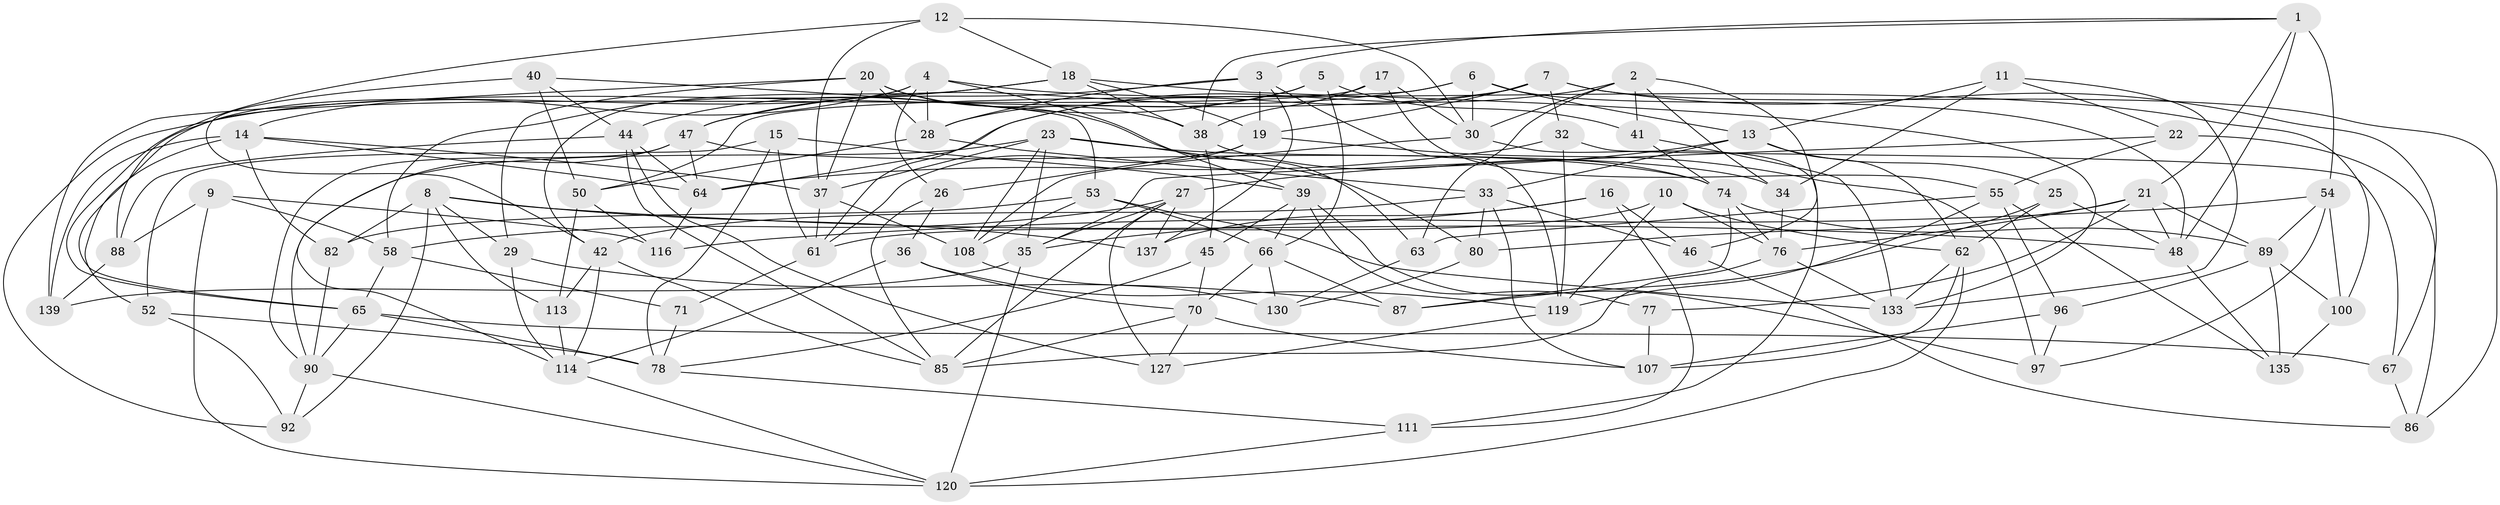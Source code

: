 // original degree distribution, {4: 1.0}
// Generated by graph-tools (version 1.1) at 2025/42/03/06/25 10:42:16]
// undirected, 90 vertices, 224 edges
graph export_dot {
graph [start="1"]
  node [color=gray90,style=filled];
  1 [super="+24"];
  2 [super="+93"];
  3 [super="+110"];
  4 [super="+75"];
  5;
  6 [super="+126"];
  7 [super="+57"];
  8 [super="+31"];
  9;
  10;
  11;
  12;
  13 [super="+125"];
  14 [super="+72"];
  15;
  16;
  17;
  18 [super="+69"];
  19 [super="+117"];
  20 [super="+60"];
  21 [super="+124"];
  22;
  23 [super="+51"];
  25;
  26;
  27 [super="+59"];
  28 [super="+56"];
  29;
  30 [super="+112"];
  32;
  33 [super="+104"];
  34;
  35 [super="+129"];
  36;
  37 [super="+134"];
  38 [super="+123"];
  39 [super="+106"];
  40;
  41;
  42 [super="+43"];
  44 [super="+73"];
  45;
  46;
  47 [super="+79"];
  48 [super="+49"];
  50 [super="+84"];
  52;
  53 [super="+91"];
  54 [super="+83"];
  55 [super="+105"];
  58 [super="+68"];
  61 [super="+109"];
  62 [super="+98"];
  63;
  64 [super="+99"];
  65 [super="+101"];
  66 [super="+102"];
  67;
  70 [super="+128"];
  71;
  74 [super="+115"];
  76 [super="+121"];
  77;
  78 [super="+81"];
  80;
  82;
  85 [super="+95"];
  86;
  87;
  88;
  89 [super="+103"];
  90 [super="+94"];
  92;
  96;
  97;
  100;
  107 [super="+132"];
  108 [super="+131"];
  111;
  113;
  114 [super="+118"];
  116;
  119 [super="+138"];
  120 [super="+122"];
  127;
  130;
  133 [super="+136"];
  135;
  137;
  139;
  1 -- 48;
  1 -- 54 [weight=2];
  1 -- 3;
  1 -- 21;
  1 -- 38;
  2 -- 46;
  2 -- 30;
  2 -- 64;
  2 -- 41;
  2 -- 34;
  2 -- 63;
  3 -- 19;
  3 -- 137;
  3 -- 119;
  3 -- 28;
  3 -- 47;
  4 -- 65;
  4 -- 14;
  4 -- 100;
  4 -- 26;
  4 -- 39;
  4 -- 28;
  5 -- 66;
  5 -- 28;
  5 -- 41;
  5 -- 44;
  6 -- 30;
  6 -- 47;
  6 -- 50 [weight=2];
  6 -- 48;
  6 -- 13;
  7 -- 67;
  7 -- 32;
  7 -- 92;
  7 -- 86;
  7 -- 61;
  7 -- 19;
  8 -- 82;
  8 -- 92;
  8 -- 113;
  8 -- 137;
  8 -- 48;
  8 -- 29;
  9 -- 88;
  9 -- 116;
  9 -- 120;
  9 -- 58;
  10 -- 76;
  10 -- 62;
  10 -- 61;
  10 -- 119;
  11 -- 34;
  11 -- 22;
  11 -- 133;
  11 -- 13;
  12 -- 18;
  12 -- 30;
  12 -- 37;
  12 -- 65;
  13 -- 25;
  13 -- 27;
  13 -- 33;
  13 -- 62;
  14 -- 82;
  14 -- 37;
  14 -- 139;
  14 -- 64;
  14 -- 52;
  15 -- 52;
  15 -- 61;
  15 -- 39;
  15 -- 78;
  16 -- 35;
  16 -- 111;
  16 -- 46;
  16 -- 137;
  17 -- 88;
  17 -- 55;
  17 -- 30;
  17 -- 38;
  18 -- 19;
  18 -- 58;
  18 -- 42;
  18 -- 38;
  18 -- 133;
  19 -- 26;
  19 -- 97;
  19 -- 61;
  20 -- 29;
  20 -- 139;
  20 -- 28;
  20 -- 63;
  20 -- 37;
  20 -- 38;
  21 -- 77;
  21 -- 48;
  21 -- 89;
  21 -- 80;
  21 -- 76;
  22 -- 86;
  22 -- 35;
  22 -- 55;
  23 -- 80;
  23 -- 35;
  23 -- 37;
  23 -- 34;
  23 -- 108;
  23 -- 90;
  25 -- 62;
  25 -- 87;
  25 -- 48;
  26 -- 36;
  26 -- 85;
  27 -- 137;
  27 -- 127;
  27 -- 35;
  27 -- 58;
  27 -- 85;
  28 -- 33;
  28 -- 50;
  29 -- 87;
  29 -- 114;
  30 -- 111;
  30 -- 108;
  32 -- 67;
  32 -- 119;
  32 -- 64;
  33 -- 80;
  33 -- 42;
  33 -- 46;
  33 -- 107;
  34 -- 76;
  35 -- 120;
  35 -- 139;
  36 -- 114;
  36 -- 70;
  36 -- 119;
  37 -- 108;
  37 -- 61;
  38 -- 74;
  38 -- 45;
  39 -- 77;
  39 -- 97;
  39 -- 45;
  39 -- 66;
  40 -- 50;
  40 -- 42;
  40 -- 53;
  40 -- 44;
  41 -- 133;
  41 -- 74;
  42 -- 113;
  42 -- 85;
  42 -- 114;
  44 -- 88;
  44 -- 64;
  44 -- 85;
  44 -- 127;
  45 -- 70;
  45 -- 78;
  46 -- 86;
  47 -- 90;
  47 -- 114;
  47 -- 64;
  47 -- 74;
  48 -- 135;
  50 -- 116;
  50 -- 113;
  52 -- 78;
  52 -- 92;
  53 -- 66;
  53 -- 133;
  53 -- 82;
  53 -- 108 [weight=2];
  54 -- 97;
  54 -- 116;
  54 -- 100;
  54 -- 89;
  55 -- 119;
  55 -- 63;
  55 -- 96;
  55 -- 135;
  58 -- 71 [weight=2];
  58 -- 65;
  61 -- 71;
  62 -- 120;
  62 -- 107;
  62 -- 133;
  63 -- 130;
  64 -- 116;
  65 -- 67;
  65 -- 90;
  65 -- 78;
  66 -- 130;
  66 -- 87;
  66 -- 70;
  67 -- 86;
  70 -- 107;
  70 -- 127;
  70 -- 85;
  71 -- 78;
  74 -- 76;
  74 -- 89;
  74 -- 87;
  76 -- 85;
  76 -- 133;
  77 -- 107 [weight=2];
  78 -- 111;
  80 -- 130;
  82 -- 90;
  88 -- 139;
  89 -- 100;
  89 -- 96;
  89 -- 135;
  90 -- 92;
  90 -- 120;
  96 -- 97;
  96 -- 107;
  100 -- 135;
  108 -- 130;
  111 -- 120;
  113 -- 114;
  114 -- 120;
  119 -- 127;
}
